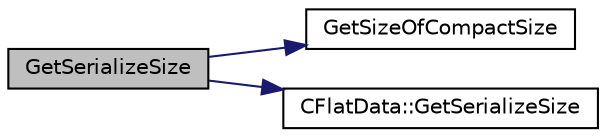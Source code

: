 digraph "GetSerializeSize"
{
  edge [fontname="Helvetica",fontsize="10",labelfontname="Helvetica",labelfontsize="10"];
  node [fontname="Helvetica",fontsize="10",shape=record];
  rankdir="LR";
  Node74 [label="GetSerializeSize",height=0.2,width=0.4,color="black", fillcolor="grey75", style="filled", fontcolor="black"];
  Node74 -> Node75 [color="midnightblue",fontsize="10",style="solid",fontname="Helvetica"];
  Node75 [label="GetSizeOfCompactSize",height=0.2,width=0.4,color="black", fillcolor="white", style="filled",URL="$serialize_8h.html#a404beecbf8d7aec8d2cdac3cbb71e808"];
  Node74 -> Node76 [color="midnightblue",fontsize="10",style="solid",fontname="Helvetica"];
  Node76 [label="CFlatData::GetSerializeSize",height=0.2,width=0.4,color="black", fillcolor="white", style="filled",URL="$class_c_flat_data.html#ae47ed62d67cc6d923d6c8f9dde7a940c"];
}
